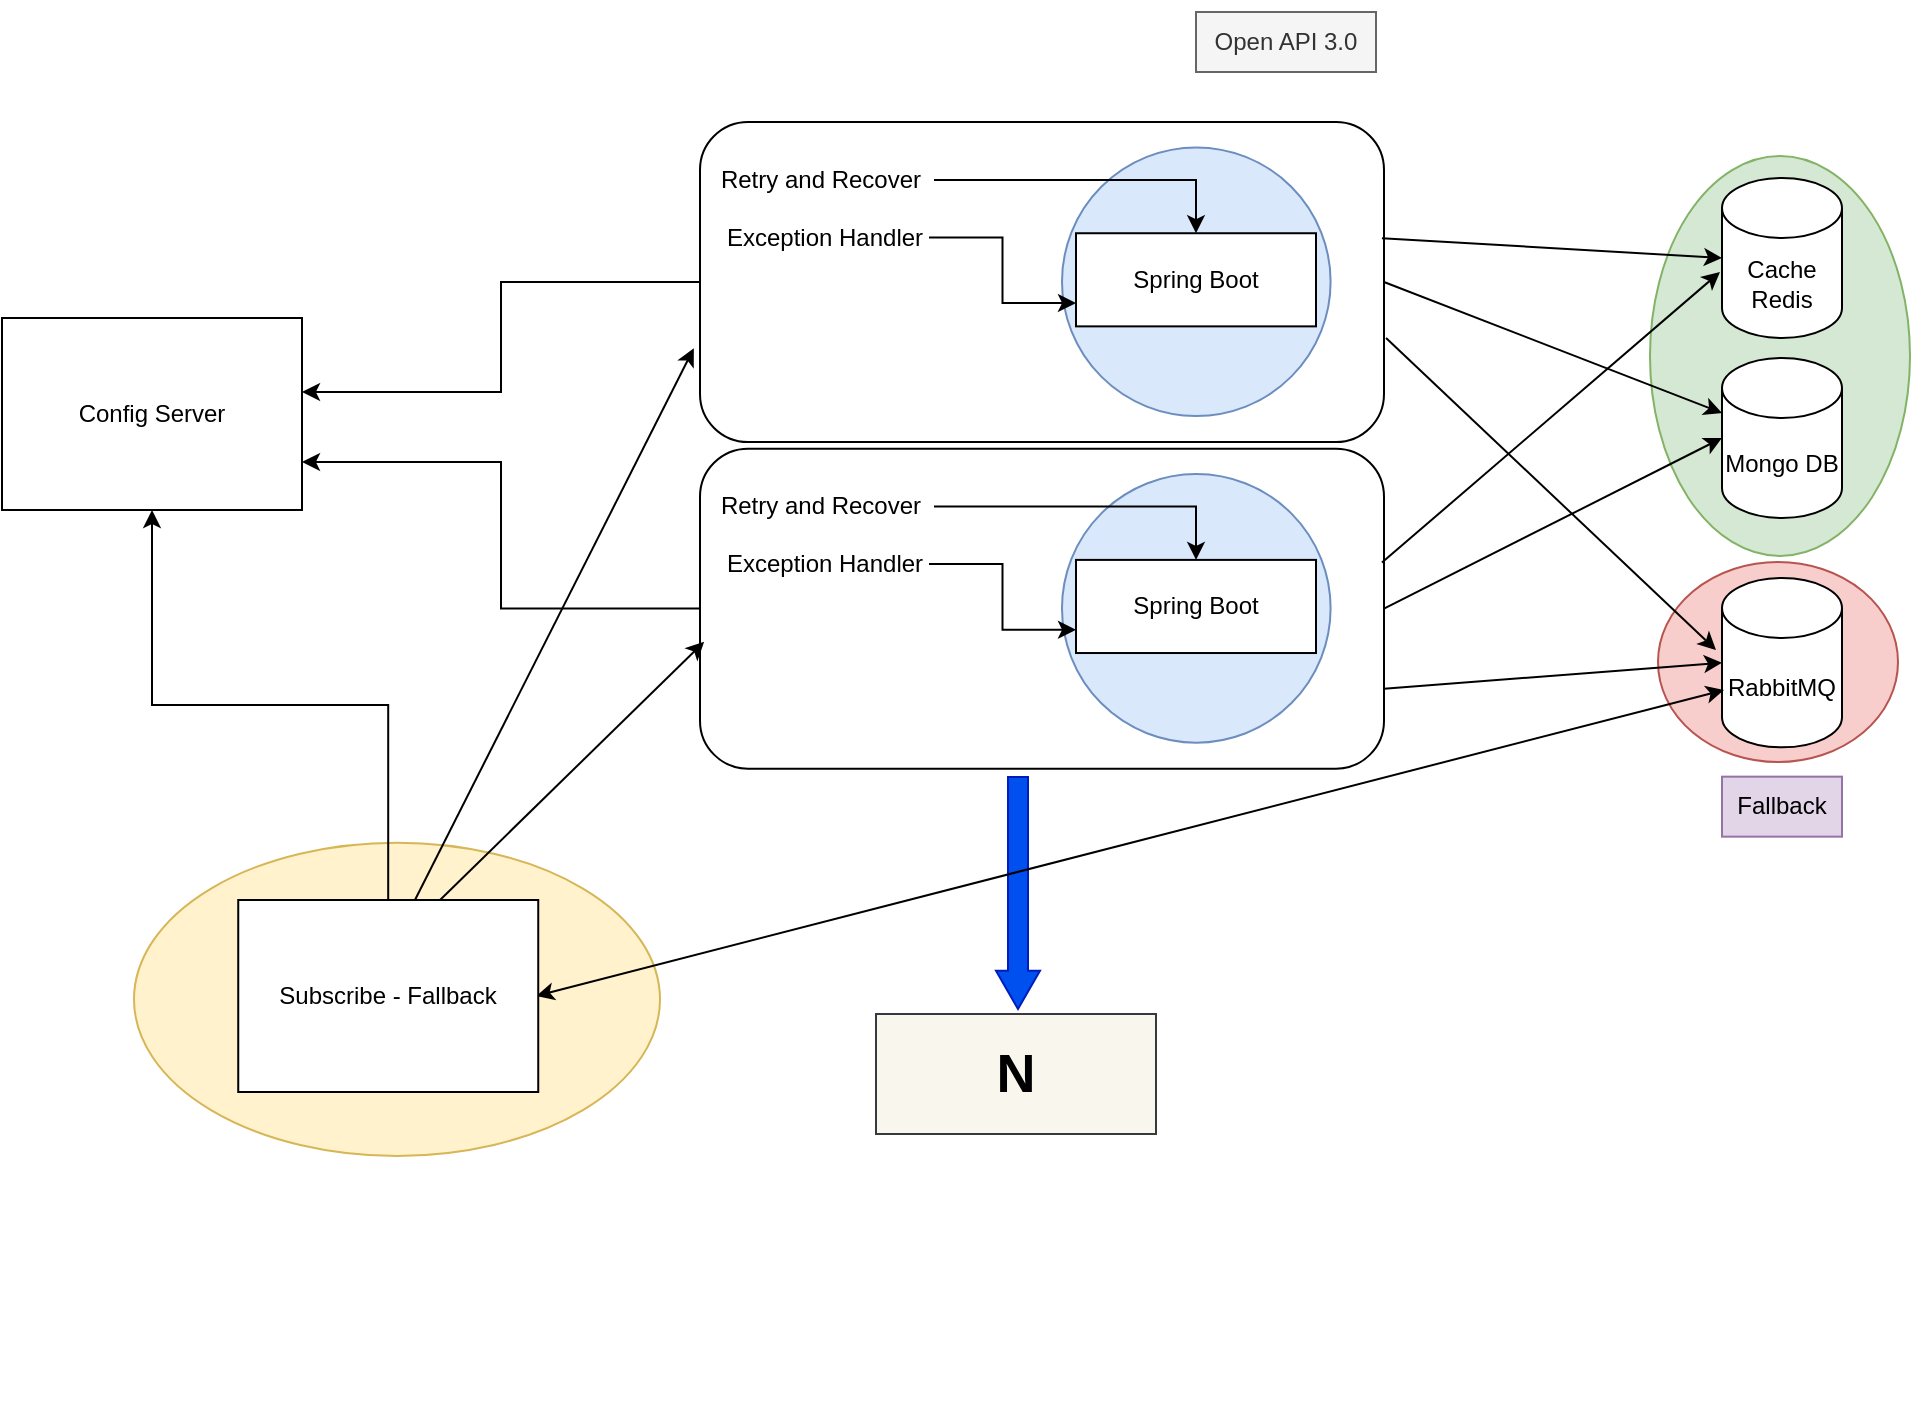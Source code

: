 <mxfile version="18.0.6" type="device"><diagram id="C5RBs43oDa-KdzZeNtuy" name="Page-1"><mxGraphModel dx="2249" dy="857" grid="1" gridSize="10" guides="1" tooltips="1" connect="1" arrows="1" fold="1" page="1" pageScale="1" pageWidth="827" pageHeight="1169" math="0" shadow="0"><root><mxCell id="WIyWlLk6GJQsqaUBKTNV-0"/><mxCell id="WIyWlLk6GJQsqaUBKTNV-1" parent="WIyWlLk6GJQsqaUBKTNV-0"/><mxCell id="UcjFmdV2qdPQQlVDrRUZ-94" value="" style="ellipse;whiteSpace=wrap;html=1;fillColor=#fff2cc;strokeColor=#d6b656;" vertex="1" parent="WIyWlLk6GJQsqaUBKTNV-1"><mxGeometry x="-90" y="456.33" width="263" height="156.67" as="geometry"/></mxCell><mxCell id="UcjFmdV2qdPQQlVDrRUZ-76" value="" style="ellipse;whiteSpace=wrap;html=1;fillColor=#d5e8d4;strokeColor=#82b366;" vertex="1" parent="WIyWlLk6GJQsqaUBKTNV-1"><mxGeometry x="668" y="113" width="130" height="200" as="geometry"/></mxCell><mxCell id="UcjFmdV2qdPQQlVDrRUZ-75" value="" style="ellipse;whiteSpace=wrap;html=1;fillColor=#f8cecc;strokeColor=#b85450;" vertex="1" parent="WIyWlLk6GJQsqaUBKTNV-1"><mxGeometry x="672" y="316" width="120" height="100" as="geometry"/></mxCell><mxCell id="UcjFmdV2qdPQQlVDrRUZ-2" value="Mongo DB" style="shape=cylinder3;whiteSpace=wrap;html=1;boundedLbl=1;backgroundOutline=1;size=15;" vertex="1" parent="WIyWlLk6GJQsqaUBKTNV-1"><mxGeometry x="704" y="214" width="60" height="80" as="geometry"/></mxCell><mxCell id="UcjFmdV2qdPQQlVDrRUZ-3" value="Cache Redis" style="shape=cylinder3;whiteSpace=wrap;html=1;boundedLbl=1;backgroundOutline=1;size=15;" vertex="1" parent="WIyWlLk6GJQsqaUBKTNV-1"><mxGeometry x="704" y="124" width="60" height="80" as="geometry"/></mxCell><mxCell id="UcjFmdV2qdPQQlVDrRUZ-17" value="" style="shape=image;verticalLabelPosition=bottom;labelBackgroundColor=default;verticalAlign=top;aspect=fixed;imageAspect=0;image=https://miro.medium.com/max/1400/0*otsfLuH8efGUeedm.png;" vertex="1" parent="WIyWlLk6GJQsqaUBKTNV-1"><mxGeometry x="292.33" y="35" width="135.34" height="38" as="geometry"/></mxCell><mxCell id="UcjFmdV2qdPQQlVDrRUZ-47" value="" style="group" vertex="1" connectable="0" parent="WIyWlLk6GJQsqaUBKTNV-1"><mxGeometry x="193" y="76" width="348" height="214" as="geometry"/></mxCell><mxCell id="UcjFmdV2qdPQQlVDrRUZ-30" value="" style="rounded=1;whiteSpace=wrap;html=1;" vertex="1" parent="UcjFmdV2qdPQQlVDrRUZ-47"><mxGeometry y="20" width="342" height="160" as="geometry"/></mxCell><mxCell id="UcjFmdV2qdPQQlVDrRUZ-12" value="" style="ellipse;whiteSpace=wrap;html=1;aspect=fixed;fillColor=#dae8fc;strokeColor=#6c8ebf;" vertex="1" parent="UcjFmdV2qdPQQlVDrRUZ-47"><mxGeometry x="181" y="32.7" width="134.3" height="134.3" as="geometry"/></mxCell><mxCell id="UcjFmdV2qdPQQlVDrRUZ-6" value="Spring Boot" style="rounded=0;whiteSpace=wrap;html=1;" vertex="1" parent="UcjFmdV2qdPQQlVDrRUZ-47"><mxGeometry x="188" y="75.62" width="120" height="46.567" as="geometry"/></mxCell><mxCell id="UcjFmdV2qdPQQlVDrRUZ-50" style="edgeStyle=orthogonalEdgeStyle;rounded=0;orthogonalLoop=1;jettySize=auto;html=1;" edge="1" parent="UcjFmdV2qdPQQlVDrRUZ-47" source="UcjFmdV2qdPQQlVDrRUZ-13" target="UcjFmdV2qdPQQlVDrRUZ-6"><mxGeometry relative="1" as="geometry"/></mxCell><mxCell id="UcjFmdV2qdPQQlVDrRUZ-13" value="Retry and Recover" style="text;html=1;strokeColor=none;fillColor=none;align=center;verticalAlign=middle;whiteSpace=wrap;rounded=0;" vertex="1" parent="UcjFmdV2qdPQQlVDrRUZ-47"><mxGeometry x="4" y="33.067" width="113" height="31.75" as="geometry"/></mxCell><mxCell id="UcjFmdV2qdPQQlVDrRUZ-49" style="edgeStyle=orthogonalEdgeStyle;rounded=0;orthogonalLoop=1;jettySize=auto;html=1;entryX=0;entryY=0.75;entryDx=0;entryDy=0;" edge="1" parent="UcjFmdV2qdPQQlVDrRUZ-47" source="UcjFmdV2qdPQQlVDrRUZ-22" target="UcjFmdV2qdPQQlVDrRUZ-6"><mxGeometry relative="1" as="geometry"/></mxCell><mxCell id="UcjFmdV2qdPQQlVDrRUZ-22" value="Exception Handler" style="text;html=1;strokeColor=none;fillColor=none;align=center;verticalAlign=middle;whiteSpace=wrap;rounded=0;" vertex="1" parent="UcjFmdV2qdPQQlVDrRUZ-47"><mxGeometry x="9.5" y="61.817" width="105" height="31.75" as="geometry"/></mxCell><mxCell id="UcjFmdV2qdPQQlVDrRUZ-80" value="" style="shape=image;verticalLabelPosition=bottom;labelBackgroundColor=default;verticalAlign=top;aspect=fixed;imageAspect=0;image=https://spring.io/images/spring-logo-9146a4d3298760c2e7e49595184e1975.svg;" vertex="1" parent="UcjFmdV2qdPQQlVDrRUZ-47"><mxGeometry x="9.5" y="140" width="94.25" height="24.19" as="geometry"/></mxCell><mxCell id="UcjFmdV2qdPQQlVDrRUZ-4" value="RabbitMQ" style="shape=cylinder3;whiteSpace=wrap;html=1;boundedLbl=1;backgroundOutline=1;size=15;" vertex="1" parent="WIyWlLk6GJQsqaUBKTNV-1"><mxGeometry x="704" y="324" width="60" height="84.667" as="geometry"/></mxCell><mxCell id="UcjFmdV2qdPQQlVDrRUZ-51" value="" style="group" vertex="1" connectable="0" parent="WIyWlLk6GJQsqaUBKTNV-1"><mxGeometry x="193" y="239.33" width="348" height="240.67" as="geometry"/></mxCell><mxCell id="UcjFmdV2qdPQQlVDrRUZ-52" value="" style="rounded=1;whiteSpace=wrap;html=1;" vertex="1" parent="UcjFmdV2qdPQQlVDrRUZ-51"><mxGeometry y="20" width="342" height="160" as="geometry"/></mxCell><mxCell id="UcjFmdV2qdPQQlVDrRUZ-53" value="" style="ellipse;whiteSpace=wrap;html=1;aspect=fixed;fillColor=#dae8fc;strokeColor=#6c8ebf;" vertex="1" parent="UcjFmdV2qdPQQlVDrRUZ-51"><mxGeometry x="181" y="32.7" width="134.3" height="134.3" as="geometry"/></mxCell><mxCell id="UcjFmdV2qdPQQlVDrRUZ-54" value="Spring Boot" style="rounded=0;whiteSpace=wrap;html=1;" vertex="1" parent="UcjFmdV2qdPQQlVDrRUZ-51"><mxGeometry x="188" y="75.62" width="120" height="46.567" as="geometry"/></mxCell><mxCell id="UcjFmdV2qdPQQlVDrRUZ-55" style="edgeStyle=orthogonalEdgeStyle;rounded=0;orthogonalLoop=1;jettySize=auto;html=1;" edge="1" parent="UcjFmdV2qdPQQlVDrRUZ-51" source="UcjFmdV2qdPQQlVDrRUZ-56" target="UcjFmdV2qdPQQlVDrRUZ-54"><mxGeometry relative="1" as="geometry"/></mxCell><mxCell id="UcjFmdV2qdPQQlVDrRUZ-56" value="Retry and Recover" style="text;html=1;strokeColor=none;fillColor=none;align=center;verticalAlign=middle;whiteSpace=wrap;rounded=0;" vertex="1" parent="UcjFmdV2qdPQQlVDrRUZ-51"><mxGeometry x="4" y="33.067" width="113" height="31.75" as="geometry"/></mxCell><mxCell id="UcjFmdV2qdPQQlVDrRUZ-57" style="edgeStyle=orthogonalEdgeStyle;rounded=0;orthogonalLoop=1;jettySize=auto;html=1;entryX=0;entryY=0.75;entryDx=0;entryDy=0;" edge="1" parent="UcjFmdV2qdPQQlVDrRUZ-51" source="UcjFmdV2qdPQQlVDrRUZ-58" target="UcjFmdV2qdPQQlVDrRUZ-54"><mxGeometry relative="1" as="geometry"/></mxCell><mxCell id="UcjFmdV2qdPQQlVDrRUZ-58" value="Exception Handler" style="text;html=1;strokeColor=none;fillColor=none;align=center;verticalAlign=middle;whiteSpace=wrap;rounded=0;" vertex="1" parent="UcjFmdV2qdPQQlVDrRUZ-51"><mxGeometry x="9.5" y="61.817" width="105" height="31.75" as="geometry"/></mxCell><mxCell id="UcjFmdV2qdPQQlVDrRUZ-26" value="" style="shape=image;verticalLabelPosition=bottom;labelBackgroundColor=default;verticalAlign=top;aspect=fixed;imageAspect=0;image=https://spring.io/images/spring-logo-9146a4d3298760c2e7e49595184e1975.svg;" vertex="1" parent="UcjFmdV2qdPQQlVDrRUZ-51"><mxGeometry x="9.5" y="140" width="94.25" height="24.19" as="geometry"/></mxCell><mxCell id="UcjFmdV2qdPQQlVDrRUZ-101" value="" style="shape=flexArrow;endArrow=classic;html=1;rounded=0;fontSize=22;endWidth=11;endSize=6.03;fillColor=#0050ef;strokeColor=#001DBC;" edge="1" parent="UcjFmdV2qdPQQlVDrRUZ-51"><mxGeometry width="50" height="50" relative="1" as="geometry"><mxPoint x="159" y="183.67" as="sourcePoint"/><mxPoint x="159" y="300.67" as="targetPoint"/></mxGeometry></mxCell><mxCell id="UcjFmdV2qdPQQlVDrRUZ-66" value="" style="endArrow=classic;html=1;rounded=0;entryX=-0.017;entryY=0.588;entryDx=0;entryDy=0;entryPerimeter=0;exitX=0.997;exitY=0.356;exitDx=0;exitDy=0;exitPerimeter=0;" edge="1" parent="WIyWlLk6GJQsqaUBKTNV-1" source="UcjFmdV2qdPQQlVDrRUZ-52" target="UcjFmdV2qdPQQlVDrRUZ-3"><mxGeometry width="50" height="50" relative="1" as="geometry"><mxPoint x="534" y="354" as="sourcePoint"/><mxPoint x="584" y="304" as="targetPoint"/></mxGeometry></mxCell><mxCell id="UcjFmdV2qdPQQlVDrRUZ-69" value="" style="endArrow=classic;html=1;rounded=0;entryX=0;entryY=0.5;entryDx=0;entryDy=0;entryPerimeter=0;exitX=1;exitY=0.5;exitDx=0;exitDy=0;" edge="1" parent="WIyWlLk6GJQsqaUBKTNV-1" source="UcjFmdV2qdPQQlVDrRUZ-52" target="UcjFmdV2qdPQQlVDrRUZ-2"><mxGeometry width="50" height="50" relative="1" as="geometry"><mxPoint x="550" y="343" as="sourcePoint"/><mxPoint x="600" y="293" as="targetPoint"/></mxGeometry></mxCell><mxCell id="UcjFmdV2qdPQQlVDrRUZ-70" value="" style="endArrow=classic;html=1;rounded=0;entryX=0;entryY=0.5;entryDx=0;entryDy=0;entryPerimeter=0;exitX=1;exitY=0.75;exitDx=0;exitDy=0;" edge="1" parent="WIyWlLk6GJQsqaUBKTNV-1" source="UcjFmdV2qdPQQlVDrRUZ-52" target="UcjFmdV2qdPQQlVDrRUZ-4"><mxGeometry width="50" height="50" relative="1" as="geometry"><mxPoint x="563" y="387" as="sourcePoint"/><mxPoint x="613" y="337" as="targetPoint"/></mxGeometry></mxCell><mxCell id="UcjFmdV2qdPQQlVDrRUZ-72" value="" style="endArrow=classic;html=1;rounded=0;exitX=0.997;exitY=0.363;exitDx=0;exitDy=0;exitPerimeter=0;entryX=0;entryY=0.5;entryDx=0;entryDy=0;entryPerimeter=0;" edge="1" parent="WIyWlLk6GJQsqaUBKTNV-1" source="UcjFmdV2qdPQQlVDrRUZ-30" target="UcjFmdV2qdPQQlVDrRUZ-3"><mxGeometry width="50" height="50" relative="1" as="geometry"><mxPoint x="614" y="124" as="sourcePoint"/><mxPoint x="664" y="74" as="targetPoint"/></mxGeometry></mxCell><mxCell id="UcjFmdV2qdPQQlVDrRUZ-73" value="" style="endArrow=classic;html=1;rounded=0;entryX=0;entryY=0;entryDx=0;entryDy=27.5;entryPerimeter=0;exitX=1;exitY=0.5;exitDx=0;exitDy=0;" edge="1" parent="WIyWlLk6GJQsqaUBKTNV-1" source="UcjFmdV2qdPQQlVDrRUZ-30" target="UcjFmdV2qdPQQlVDrRUZ-2"><mxGeometry width="50" height="50" relative="1" as="geometry"><mxPoint x="558" y="224" as="sourcePoint"/><mxPoint x="608" y="174" as="targetPoint"/></mxGeometry></mxCell><mxCell id="UcjFmdV2qdPQQlVDrRUZ-74" value="" style="endArrow=classic;html=1;rounded=0;entryX=-0.05;entryY=0.425;entryDx=0;entryDy=0;entryPerimeter=0;exitX=1.003;exitY=0.675;exitDx=0;exitDy=0;exitPerimeter=0;" edge="1" parent="WIyWlLk6GJQsqaUBKTNV-1" source="UcjFmdV2qdPQQlVDrRUZ-30" target="UcjFmdV2qdPQQlVDrRUZ-4"><mxGeometry width="50" height="50" relative="1" as="geometry"><mxPoint x="536" y="265" as="sourcePoint"/><mxPoint x="586" y="215" as="targetPoint"/></mxGeometry></mxCell><mxCell id="UcjFmdV2qdPQQlVDrRUZ-77" value="Fallback" style="text;html=1;strokeColor=#9673a6;fillColor=#e1d5e7;align=center;verticalAlign=middle;whiteSpace=wrap;rounded=0;" vertex="1" parent="WIyWlLk6GJQsqaUBKTNV-1"><mxGeometry x="704" y="423.33" width="60" height="30" as="geometry"/></mxCell><mxCell id="UcjFmdV2qdPQQlVDrRUZ-87" style="edgeStyle=orthogonalEdgeStyle;rounded=0;orthogonalLoop=1;jettySize=auto;html=1;entryX=0.5;entryY=1;entryDx=0;entryDy=0;" edge="1" parent="WIyWlLk6GJQsqaUBKTNV-1" source="UcjFmdV2qdPQQlVDrRUZ-83" target="UcjFmdV2qdPQQlVDrRUZ-0"><mxGeometry relative="1" as="geometry"/></mxCell><mxCell id="UcjFmdV2qdPQQlVDrRUZ-85" style="edgeStyle=orthogonalEdgeStyle;rounded=0;orthogonalLoop=1;jettySize=auto;html=1;entryX=1;entryY=0.75;entryDx=0;entryDy=0;" edge="1" parent="WIyWlLk6GJQsqaUBKTNV-1" source="UcjFmdV2qdPQQlVDrRUZ-52" target="UcjFmdV2qdPQQlVDrRUZ-0"><mxGeometry relative="1" as="geometry"/></mxCell><mxCell id="UcjFmdV2qdPQQlVDrRUZ-86" style="edgeStyle=orthogonalEdgeStyle;rounded=0;orthogonalLoop=1;jettySize=auto;html=1;entryX=1;entryY=0.385;entryDx=0;entryDy=0;entryPerimeter=0;" edge="1" parent="WIyWlLk6GJQsqaUBKTNV-1" source="UcjFmdV2qdPQQlVDrRUZ-30" target="UcjFmdV2qdPQQlVDrRUZ-0"><mxGeometry relative="1" as="geometry"/></mxCell><mxCell id="UcjFmdV2qdPQQlVDrRUZ-89" value="" style="endArrow=classic;html=1;rounded=0;entryX=-0.009;entryY=0.713;entryDx=0;entryDy=0;entryPerimeter=0;exitX=0.559;exitY=0.021;exitDx=0;exitDy=0;exitPerimeter=0;" edge="1" parent="WIyWlLk6GJQsqaUBKTNV-1"><mxGeometry width="50" height="50" relative="1" as="geometry"><mxPoint x="49.97" y="486.016" as="sourcePoint"/><mxPoint x="189.922" y="209.08" as="targetPoint"/></mxGeometry></mxCell><mxCell id="UcjFmdV2qdPQQlVDrRUZ-91" value="" style="endArrow=classic;html=1;rounded=0;entryX=0.006;entryY=0.61;entryDx=0;entryDy=0;entryPerimeter=0;exitX=0.646;exitY=0.01;exitDx=0;exitDy=0;exitPerimeter=0;" edge="1" parent="WIyWlLk6GJQsqaUBKTNV-1"><mxGeometry width="50" height="50" relative="1" as="geometry"><mxPoint x="63.02" y="484.96" as="sourcePoint"/><mxPoint x="195.052" y="355.93" as="targetPoint"/></mxGeometry></mxCell><mxCell id="UcjFmdV2qdPQQlVDrRUZ-92" value="" style="endArrow=classic;startArrow=classic;html=1;rounded=0;exitX=1;exitY=0.5;exitDx=0;exitDy=0;" edge="1" parent="WIyWlLk6GJQsqaUBKTNV-1"><mxGeometry width="50" height="50" relative="1" as="geometry"><mxPoint x="111.12" y="533" as="sourcePoint"/><mxPoint x="705" y="380" as="targetPoint"/></mxGeometry></mxCell><mxCell id="UcjFmdV2qdPQQlVDrRUZ-95" value="Open API 3.0" style="text;html=1;strokeColor=#666666;fillColor=#f5f5f5;align=center;verticalAlign=middle;whiteSpace=wrap;rounded=0;fontColor=#333333;" vertex="1" parent="WIyWlLk6GJQsqaUBKTNV-1"><mxGeometry x="441" y="41" width="90" height="30" as="geometry"/></mxCell><mxCell id="UcjFmdV2qdPQQlVDrRUZ-102" value="N" style="text;html=1;align=center;verticalAlign=middle;whiteSpace=wrap;rounded=0;fontSize=27;fontStyle=1;fillColor=#f9f7ed;strokeColor=#36393d;" vertex="1" parent="WIyWlLk6GJQsqaUBKTNV-1"><mxGeometry x="281" y="542" width="140" height="60" as="geometry"/></mxCell><mxCell id="UcjFmdV2qdPQQlVDrRUZ-103" value="" style="group" vertex="1" connectable="0" parent="WIyWlLk6GJQsqaUBKTNV-1"><mxGeometry x="-156" y="194" width="150" height="96" as="geometry"/></mxCell><mxCell id="UcjFmdV2qdPQQlVDrRUZ-0" value="Config Server" style="rounded=0;whiteSpace=wrap;html=1;" vertex="1" parent="UcjFmdV2qdPQQlVDrRUZ-103"><mxGeometry width="150" height="96" as="geometry"/></mxCell><mxCell id="UcjFmdV2qdPQQlVDrRUZ-81" value="" style="shape=image;verticalLabelPosition=bottom;labelBackgroundColor=default;verticalAlign=top;aspect=fixed;imageAspect=0;image=https://spring.io/images/spring-logo-9146a4d3298760c2e7e49595184e1975.svg;" vertex="1" parent="UcjFmdV2qdPQQlVDrRUZ-103"><mxGeometry x="27.87" y="6.9" width="94.25" height="24.19" as="geometry"/></mxCell><mxCell id="UcjFmdV2qdPQQlVDrRUZ-108" value="" style="group" vertex="1" connectable="0" parent="WIyWlLk6GJQsqaUBKTNV-1"><mxGeometry x="-37.88" y="485" width="150" height="96" as="geometry"/></mxCell><mxCell id="UcjFmdV2qdPQQlVDrRUZ-83" value="Subscribe - Fallback" style="rounded=0;whiteSpace=wrap;html=1;" vertex="1" parent="UcjFmdV2qdPQQlVDrRUZ-108"><mxGeometry width="150" height="96" as="geometry"/></mxCell><mxCell id="UcjFmdV2qdPQQlVDrRUZ-84" value="" style="shape=image;verticalLabelPosition=bottom;labelBackgroundColor=default;verticalAlign=top;aspect=fixed;imageAspect=0;image=https://spring.io/images/spring-logo-9146a4d3298760c2e7e49595184e1975.svg;" vertex="1" parent="UcjFmdV2qdPQQlVDrRUZ-108"><mxGeometry x="31.87" y="6.9" width="94.25" height="24.19" as="geometry"/></mxCell><mxCell id="UcjFmdV2qdPQQlVDrRUZ-119" value="" style="shape=image;verticalLabelPosition=bottom;labelBackgroundColor=default;verticalAlign=top;aspect=fixed;imageAspect=0;image=https://spring.io/images/spring-logo-9146a4d3298760c2e7e49595184e1975.svg;" vertex="1" parent="WIyWlLk6GJQsqaUBKTNV-1"><mxGeometry x="637" y="601.61" width="134" height="34.39" as="geometry"/></mxCell><mxCell id="UcjFmdV2qdPQQlVDrRUZ-120" value="" style="shape=image;verticalLabelPosition=bottom;labelBackgroundColor=default;verticalAlign=top;aspect=fixed;imageAspect=0;image=https://miro.medium.com/max/1400/0*otsfLuH8efGUeedm.png;" vertex="1" parent="WIyWlLk6GJQsqaUBKTNV-1"><mxGeometry x="647" y="558.18" width="124" height="34.82" as="geometry"/></mxCell><mxCell id="UcjFmdV2qdPQQlVDrRUZ-121" value="" style="shape=image;verticalLabelPosition=bottom;labelBackgroundColor=default;verticalAlign=top;aspect=fixed;imageAspect=0;image=https://www.rabbitmq.com/img/logo-rabbitmq.svg;" vertex="1" parent="WIyWlLk6GJQsqaUBKTNV-1"><mxGeometry x="607" y="513.76" width="164" height="26.24" as="geometry"/></mxCell><mxCell id="UcjFmdV2qdPQQlVDrRUZ-124" value="" style="shape=image;verticalLabelPosition=bottom;labelBackgroundColor=default;verticalAlign=top;aspect=fixed;imageAspect=0;image=https://upload.wikimedia.org/wikipedia/commons/thumb/9/93/MongoDB_Logo.svg/512px-MongoDB_Logo.svg.png;" vertex="1" parent="WIyWlLk6GJQsqaUBKTNV-1"><mxGeometry x="627" y="648.19" width="144" height="38.81" as="geometry"/></mxCell><mxCell id="UcjFmdV2qdPQQlVDrRUZ-125" value="" style="shape=image;verticalLabelPosition=bottom;labelBackgroundColor=default;verticalAlign=top;aspect=fixed;imageAspect=0;image=https://miro.medium.com/max/1400/1*SZiYiNs_5c1MhHZn3EM7-A.png;" vertex="1" parent="WIyWlLk6GJQsqaUBKTNV-1"><mxGeometry x="647" y="696.51" width="124" height="41.49" as="geometry"/></mxCell></root></mxGraphModel></diagram></mxfile>
